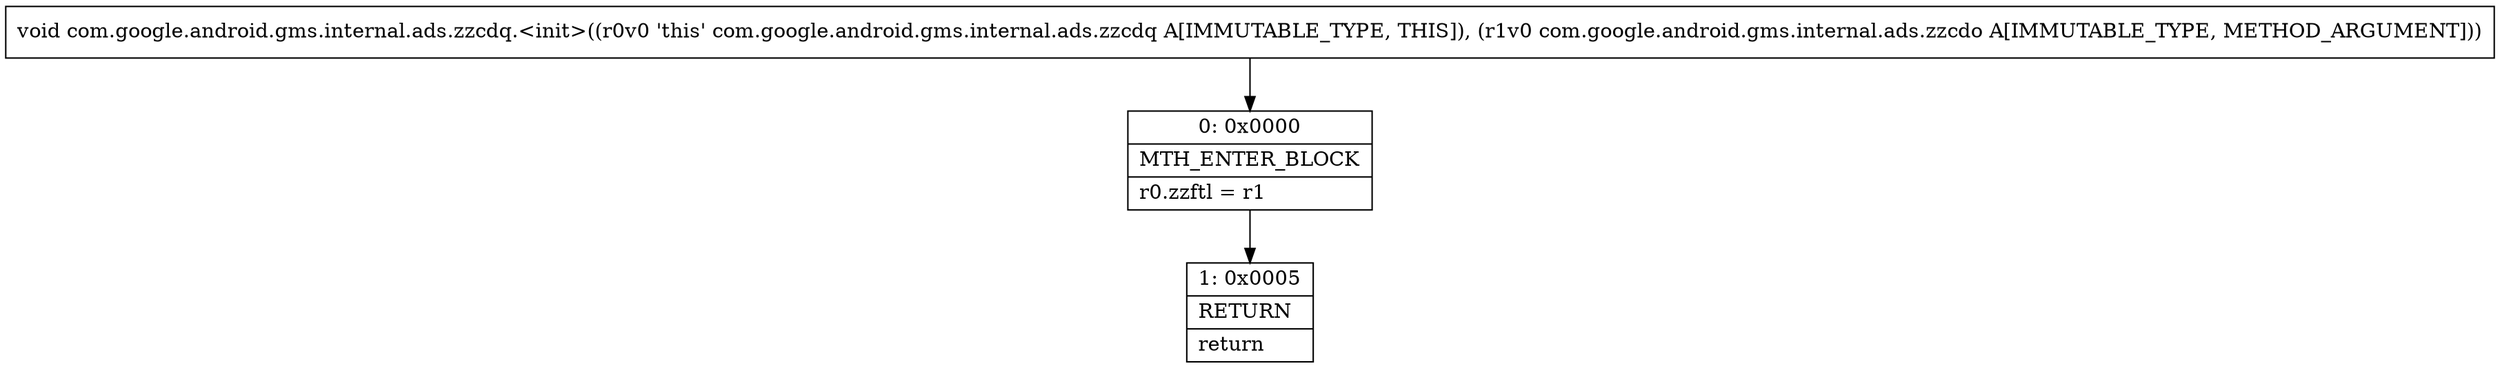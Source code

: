 digraph "CFG forcom.google.android.gms.internal.ads.zzcdq.\<init\>(Lcom\/google\/android\/gms\/internal\/ads\/zzcdo;)V" {
Node_0 [shape=record,label="{0\:\ 0x0000|MTH_ENTER_BLOCK\l|r0.zzftl = r1\l}"];
Node_1 [shape=record,label="{1\:\ 0x0005|RETURN\l|return\l}"];
MethodNode[shape=record,label="{void com.google.android.gms.internal.ads.zzcdq.\<init\>((r0v0 'this' com.google.android.gms.internal.ads.zzcdq A[IMMUTABLE_TYPE, THIS]), (r1v0 com.google.android.gms.internal.ads.zzcdo A[IMMUTABLE_TYPE, METHOD_ARGUMENT])) }"];
MethodNode -> Node_0;
Node_0 -> Node_1;
}

